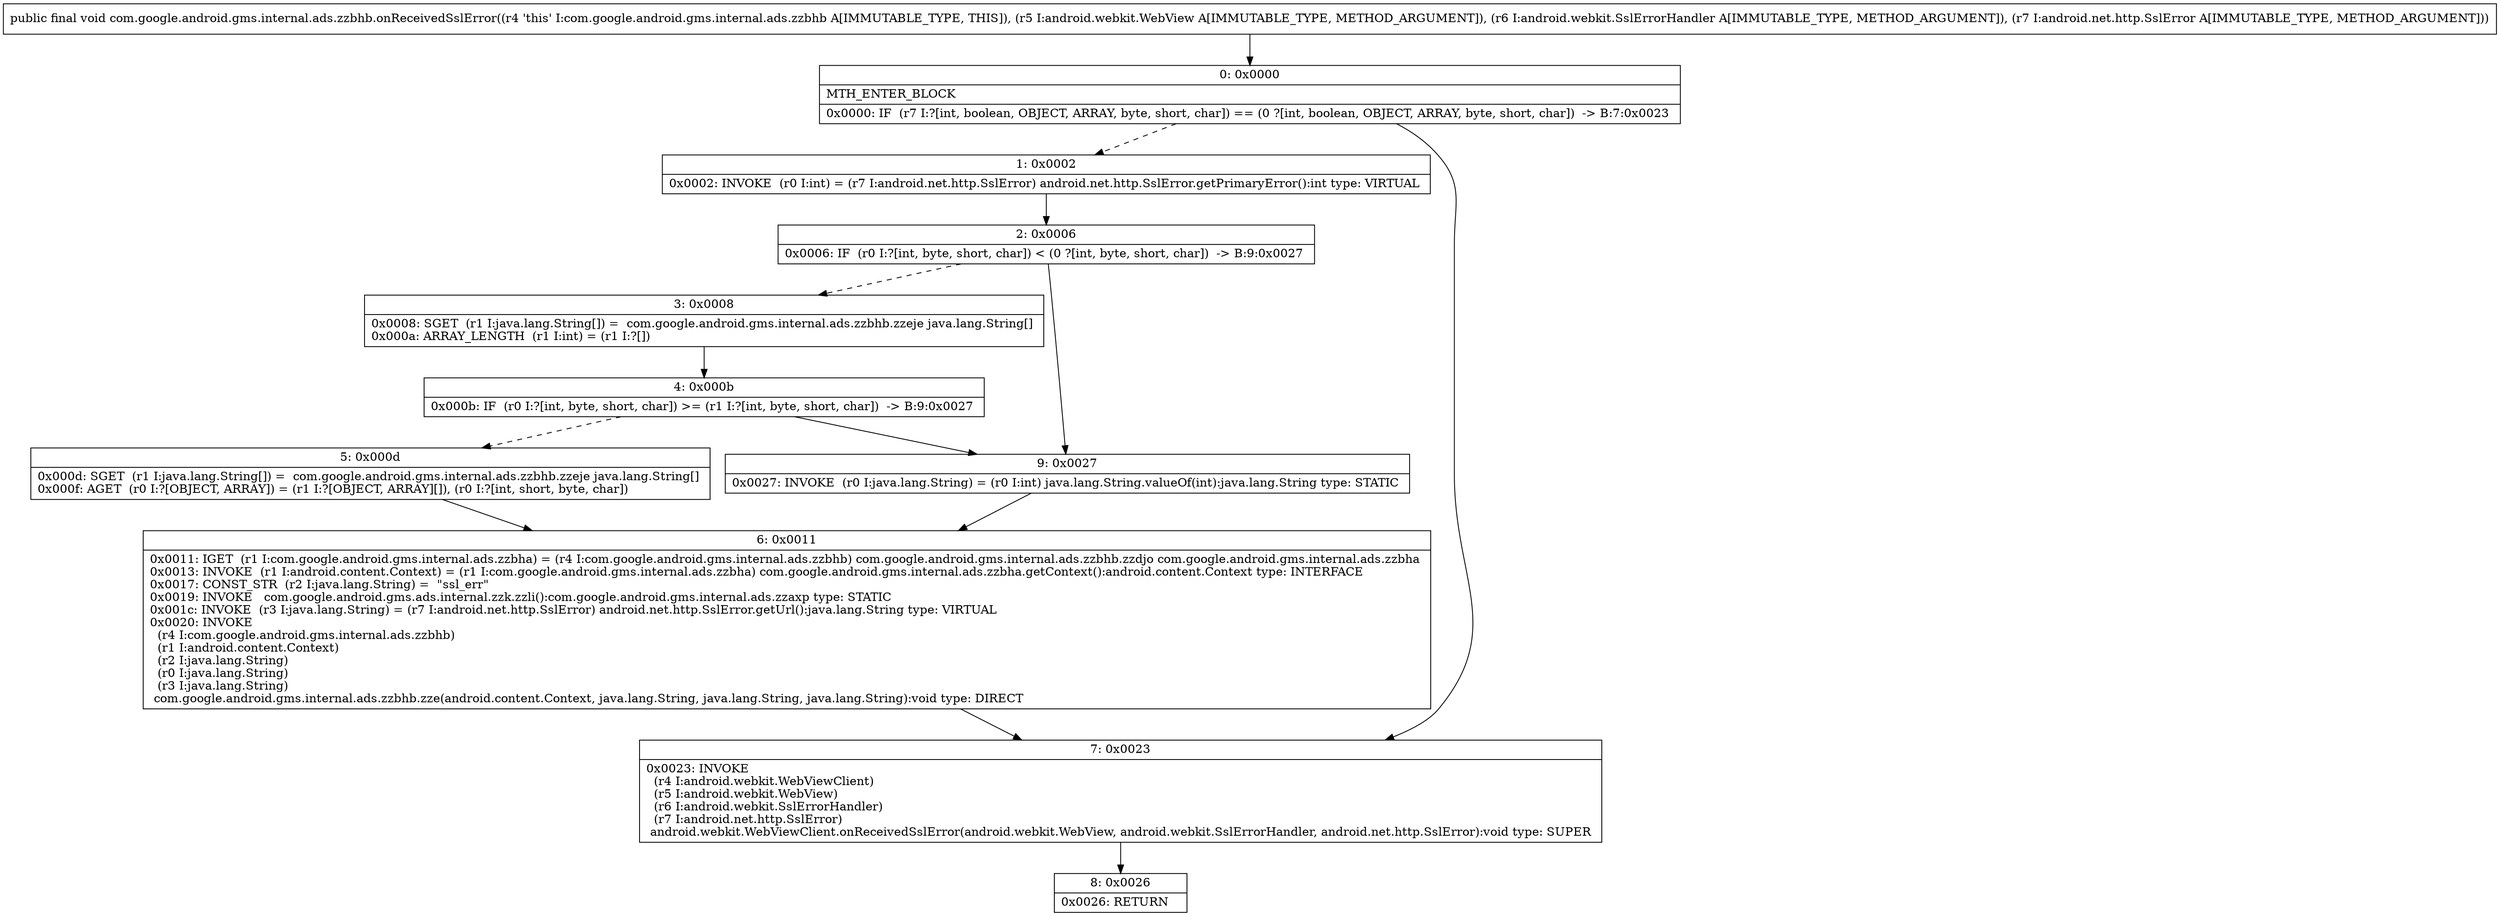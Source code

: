 digraph "CFG forcom.google.android.gms.internal.ads.zzbhb.onReceivedSslError(Landroid\/webkit\/WebView;Landroid\/webkit\/SslErrorHandler;Landroid\/net\/http\/SslError;)V" {
Node_0 [shape=record,label="{0\:\ 0x0000|MTH_ENTER_BLOCK\l|0x0000: IF  (r7 I:?[int, boolean, OBJECT, ARRAY, byte, short, char]) == (0 ?[int, boolean, OBJECT, ARRAY, byte, short, char])  \-\> B:7:0x0023 \l}"];
Node_1 [shape=record,label="{1\:\ 0x0002|0x0002: INVOKE  (r0 I:int) = (r7 I:android.net.http.SslError) android.net.http.SslError.getPrimaryError():int type: VIRTUAL \l}"];
Node_2 [shape=record,label="{2\:\ 0x0006|0x0006: IF  (r0 I:?[int, byte, short, char]) \< (0 ?[int, byte, short, char])  \-\> B:9:0x0027 \l}"];
Node_3 [shape=record,label="{3\:\ 0x0008|0x0008: SGET  (r1 I:java.lang.String[]) =  com.google.android.gms.internal.ads.zzbhb.zzeje java.lang.String[] \l0x000a: ARRAY_LENGTH  (r1 I:int) = (r1 I:?[]) \l}"];
Node_4 [shape=record,label="{4\:\ 0x000b|0x000b: IF  (r0 I:?[int, byte, short, char]) \>= (r1 I:?[int, byte, short, char])  \-\> B:9:0x0027 \l}"];
Node_5 [shape=record,label="{5\:\ 0x000d|0x000d: SGET  (r1 I:java.lang.String[]) =  com.google.android.gms.internal.ads.zzbhb.zzeje java.lang.String[] \l0x000f: AGET  (r0 I:?[OBJECT, ARRAY]) = (r1 I:?[OBJECT, ARRAY][]), (r0 I:?[int, short, byte, char]) \l}"];
Node_6 [shape=record,label="{6\:\ 0x0011|0x0011: IGET  (r1 I:com.google.android.gms.internal.ads.zzbha) = (r4 I:com.google.android.gms.internal.ads.zzbhb) com.google.android.gms.internal.ads.zzbhb.zzdjo com.google.android.gms.internal.ads.zzbha \l0x0013: INVOKE  (r1 I:android.content.Context) = (r1 I:com.google.android.gms.internal.ads.zzbha) com.google.android.gms.internal.ads.zzbha.getContext():android.content.Context type: INTERFACE \l0x0017: CONST_STR  (r2 I:java.lang.String) =  \"ssl_err\" \l0x0019: INVOKE   com.google.android.gms.ads.internal.zzk.zzli():com.google.android.gms.internal.ads.zzaxp type: STATIC \l0x001c: INVOKE  (r3 I:java.lang.String) = (r7 I:android.net.http.SslError) android.net.http.SslError.getUrl():java.lang.String type: VIRTUAL \l0x0020: INVOKE  \l  (r4 I:com.google.android.gms.internal.ads.zzbhb)\l  (r1 I:android.content.Context)\l  (r2 I:java.lang.String)\l  (r0 I:java.lang.String)\l  (r3 I:java.lang.String)\l com.google.android.gms.internal.ads.zzbhb.zze(android.content.Context, java.lang.String, java.lang.String, java.lang.String):void type: DIRECT \l}"];
Node_7 [shape=record,label="{7\:\ 0x0023|0x0023: INVOKE  \l  (r4 I:android.webkit.WebViewClient)\l  (r5 I:android.webkit.WebView)\l  (r6 I:android.webkit.SslErrorHandler)\l  (r7 I:android.net.http.SslError)\l android.webkit.WebViewClient.onReceivedSslError(android.webkit.WebView, android.webkit.SslErrorHandler, android.net.http.SslError):void type: SUPER \l}"];
Node_8 [shape=record,label="{8\:\ 0x0026|0x0026: RETURN   \l}"];
Node_9 [shape=record,label="{9\:\ 0x0027|0x0027: INVOKE  (r0 I:java.lang.String) = (r0 I:int) java.lang.String.valueOf(int):java.lang.String type: STATIC \l}"];
MethodNode[shape=record,label="{public final void com.google.android.gms.internal.ads.zzbhb.onReceivedSslError((r4 'this' I:com.google.android.gms.internal.ads.zzbhb A[IMMUTABLE_TYPE, THIS]), (r5 I:android.webkit.WebView A[IMMUTABLE_TYPE, METHOD_ARGUMENT]), (r6 I:android.webkit.SslErrorHandler A[IMMUTABLE_TYPE, METHOD_ARGUMENT]), (r7 I:android.net.http.SslError A[IMMUTABLE_TYPE, METHOD_ARGUMENT])) }"];
MethodNode -> Node_0;
Node_0 -> Node_1[style=dashed];
Node_0 -> Node_7;
Node_1 -> Node_2;
Node_2 -> Node_3[style=dashed];
Node_2 -> Node_9;
Node_3 -> Node_4;
Node_4 -> Node_5[style=dashed];
Node_4 -> Node_9;
Node_5 -> Node_6;
Node_6 -> Node_7;
Node_7 -> Node_8;
Node_9 -> Node_6;
}

